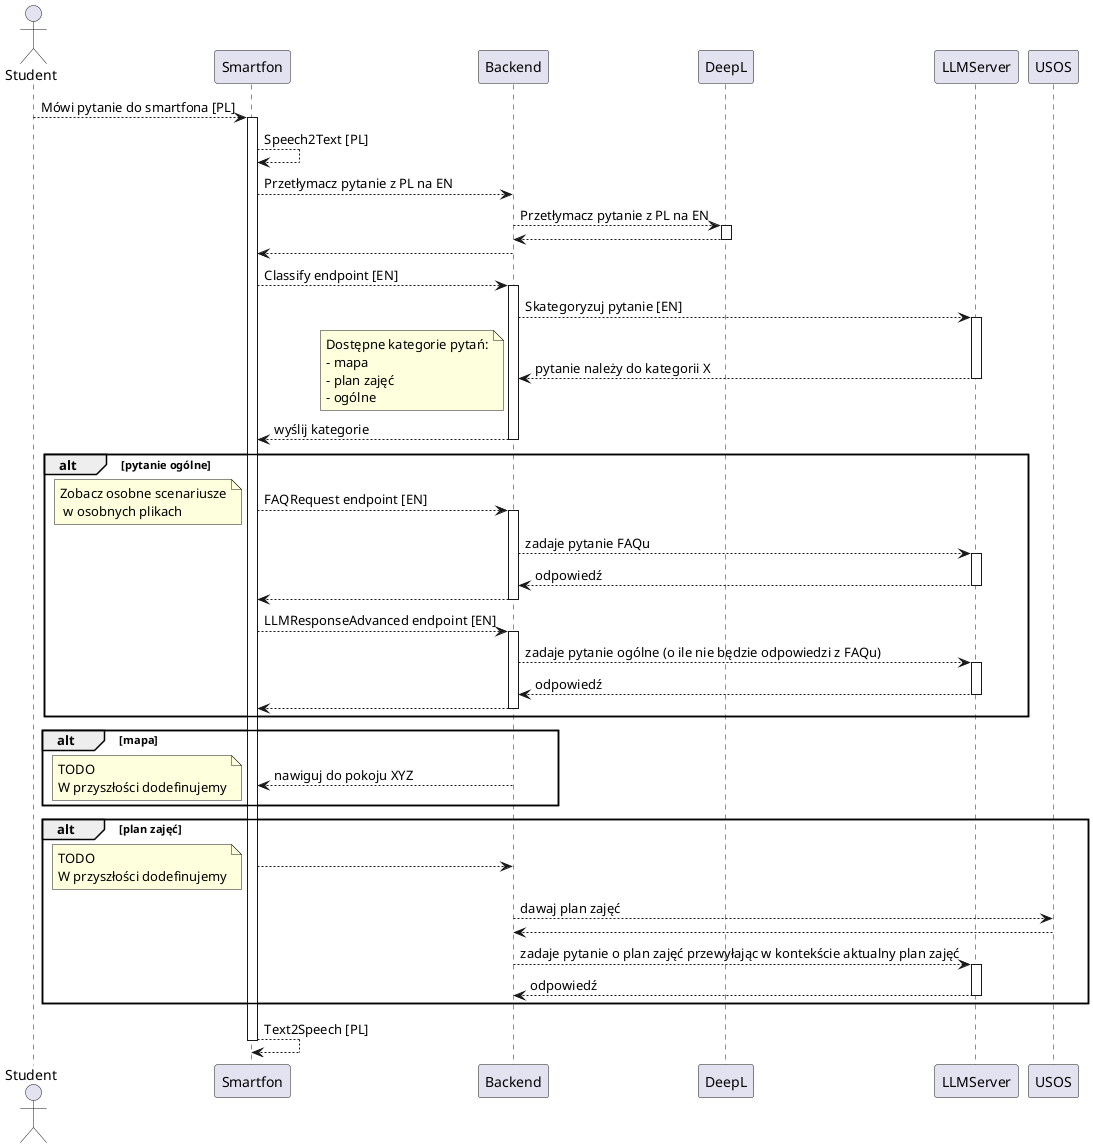 @startuml
actor Student

Student --> Smartfon: Mówi pytanie do smartfona [PL]
activate Smartfon

Smartfon --> Smartfon: Speech2Text [PL]

Smartfon --> Backend: Przetłymacz pytanie z PL na EN

Backend --> DeepL: Przetłymacz pytanie z PL na EN
activate DeepL
DeepL --> Backend
deactivate DeepL

Backend --> Smartfon

Smartfon --> Backend: Classify endpoint [EN]
activate Backend



Backend --> LLMServer: Skategoryzuj pytanie [EN]
activate LLMServer
LLMServer --> Backend: pytanie należy do kategorii X
deactivate LLMServer
note left
Dostępne kategorie pytań:
- mapa
- plan zajęć
- ogólne
end note

Backend --> Smartfon: wyślij kategorie
deactivate Backend


alt pytanie ogólne

    Smartfon --> Backend: FAQRequest endpoint [EN]
    activate Backend
note left
Zobacz osobne scenariusze
 w osobnych plikach
end note

    Backend --> LLMServer: zadaje pytanie FAQu
    activate LLMServer
    LLMServer --> Backend: odpowiedź
    deactivate LLMServer

    Backend --> Smartfon
    deactivate Backend

    Smartfon --> Backend: LLMResponseAdvanced endpoint [EN]
    activate Backend

    Backend --> LLMServer: zadaje pytanie ogólne (o ile nie będzie odpowiedzi z FAQu)
    activate LLMServer
    LLMServer --> Backend: odpowiedź
    deactivate LLMServer

    Backend --> Smartfon

    deactivate Backend
end

alt mapa

    activate Smartfon
    Backend --> Smartfon: nawiguj do pokoju XYZ
note left
TODO
W przyszłości dodefinujemy
end note
end

alt plan zajęć

    Smartfon --> Backend
note left
TODO
W przyszłości dodefinujemy
end note
    Backend --> USOS: dawaj plan zajęć
    USOS --> Backend

    Backend --> LLMServer: zadaje pytanie o plan zajęć przewyłając w kontekście aktualny plan zajęć
    activate LLMServer
    LLMServer --> Backend: odpowiedź
    deactivate LLMServer
end

Smartfon --> Smartfon: Text2Speech [PL]

deactivate Smartfon
@enduml